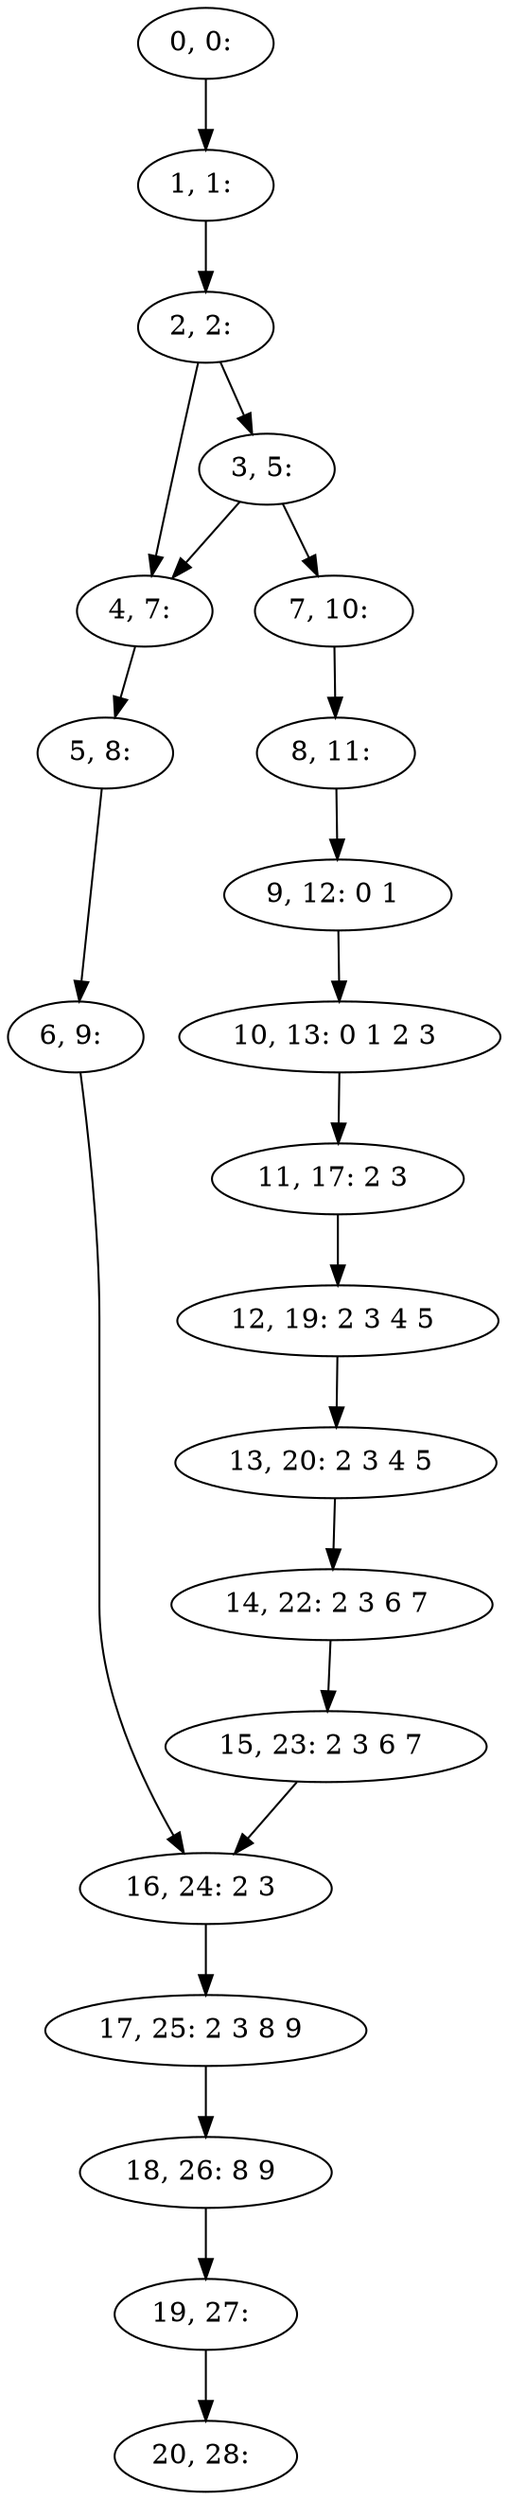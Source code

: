 digraph G {
0[label="0, 0: "];
1[label="1, 1: "];
2[label="2, 2: "];
3[label="3, 5: "];
4[label="4, 7: "];
5[label="5, 8: "];
6[label="6, 9: "];
7[label="7, 10: "];
8[label="8, 11: "];
9[label="9, 12: 0 1 "];
10[label="10, 13: 0 1 2 3 "];
11[label="11, 17: 2 3 "];
12[label="12, 19: 2 3 4 5 "];
13[label="13, 20: 2 3 4 5 "];
14[label="14, 22: 2 3 6 7 "];
15[label="15, 23: 2 3 6 7 "];
16[label="16, 24: 2 3 "];
17[label="17, 25: 2 3 8 9 "];
18[label="18, 26: 8 9 "];
19[label="19, 27: "];
20[label="20, 28: "];
0->1 ;
1->2 ;
2->3 ;
2->4 ;
3->4 ;
3->7 ;
4->5 ;
5->6 ;
6->16 ;
7->8 ;
8->9 ;
9->10 ;
10->11 ;
11->12 ;
12->13 ;
13->14 ;
14->15 ;
15->16 ;
16->17 ;
17->18 ;
18->19 ;
19->20 ;
}
